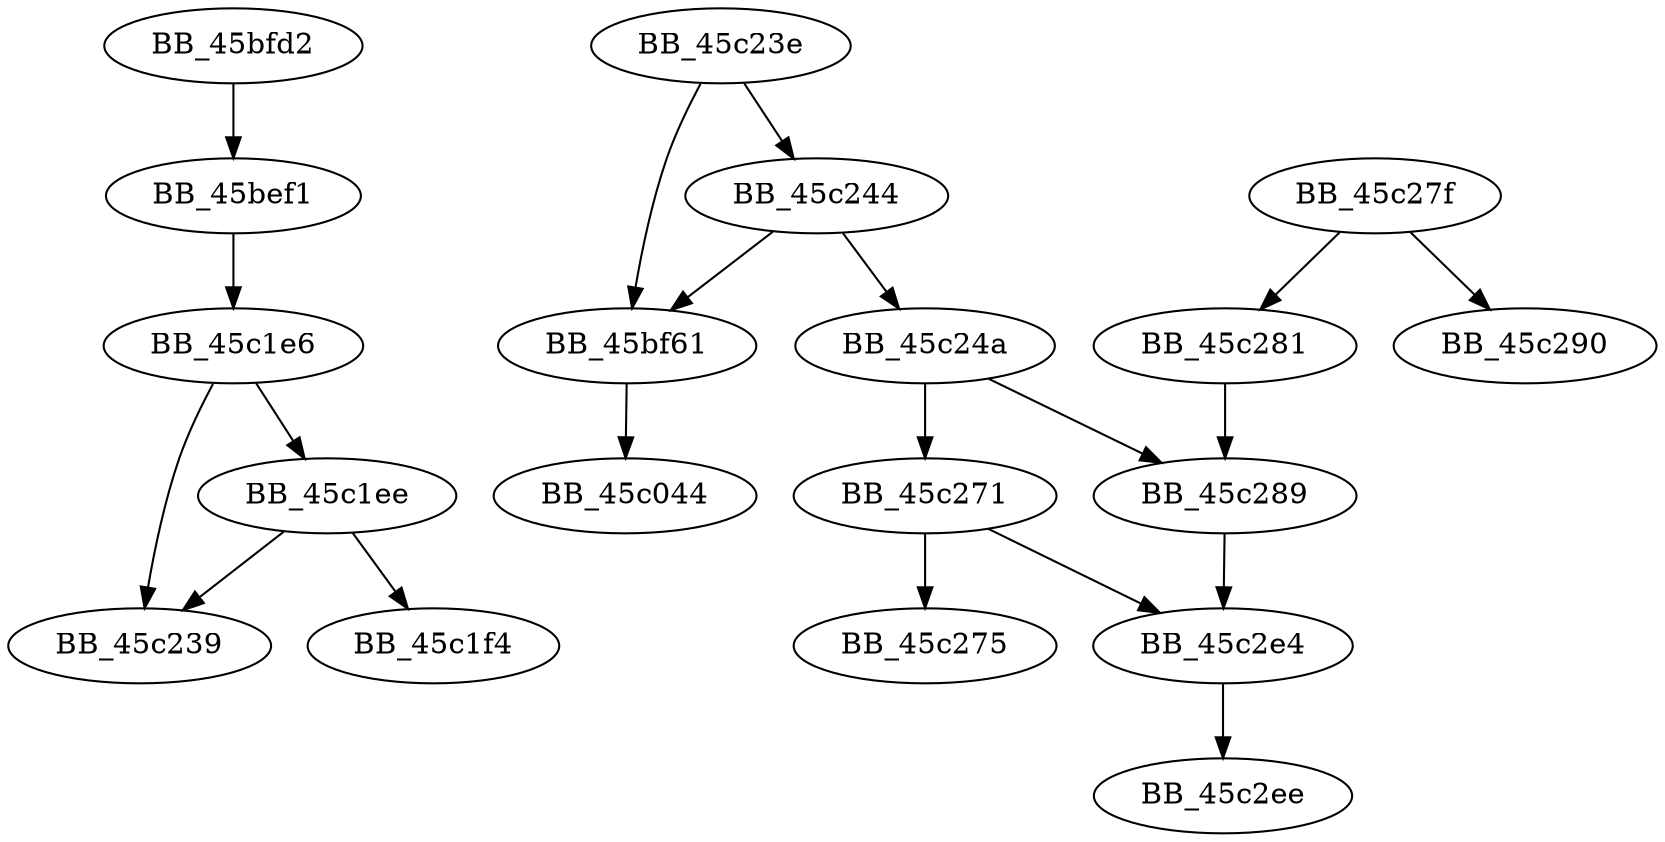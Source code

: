DiGraph sub_45BFD2{
BB_45bef1->BB_45c1e6
BB_45bf61->BB_45c044
BB_45bfd2->BB_45bef1
BB_45c1e6->BB_45c1ee
BB_45c1e6->BB_45c239
BB_45c1ee->BB_45c1f4
BB_45c1ee->BB_45c239
BB_45c23e->BB_45bf61
BB_45c23e->BB_45c244
BB_45c244->BB_45bf61
BB_45c244->BB_45c24a
BB_45c24a->BB_45c271
BB_45c24a->BB_45c289
BB_45c271->BB_45c275
BB_45c271->BB_45c2e4
BB_45c27f->BB_45c281
BB_45c27f->BB_45c290
BB_45c281->BB_45c289
BB_45c289->BB_45c2e4
BB_45c2e4->BB_45c2ee
}
